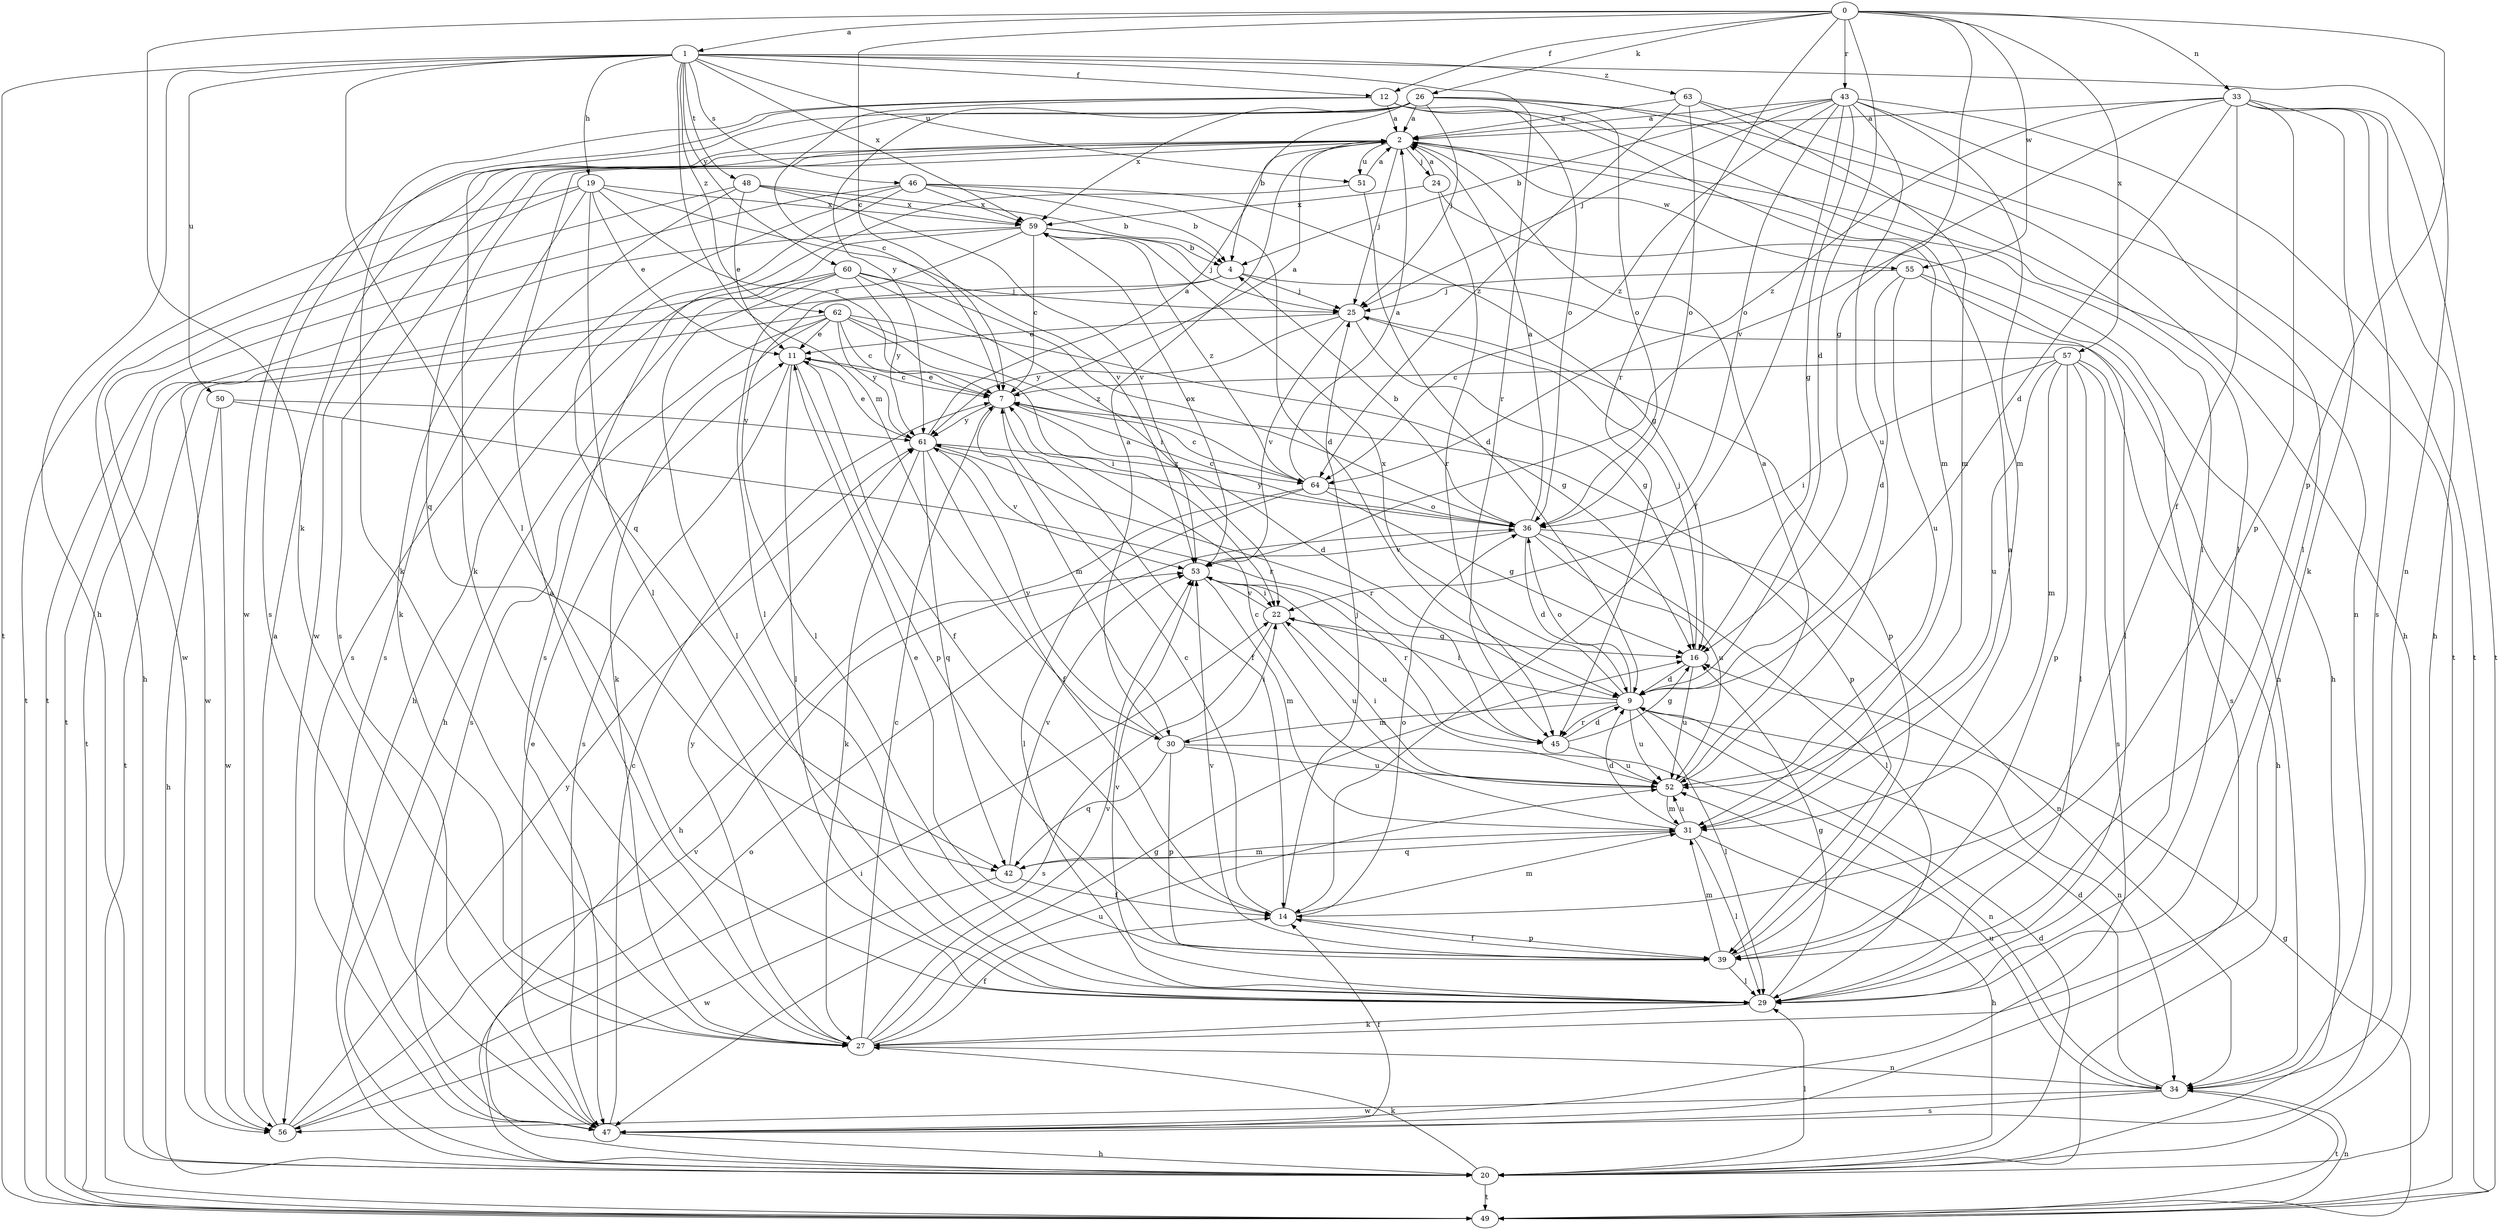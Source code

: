 strict digraph  {
0;
1;
2;
4;
7;
9;
11;
12;
14;
16;
19;
20;
22;
24;
25;
26;
27;
29;
30;
31;
33;
34;
36;
39;
42;
43;
45;
46;
47;
48;
49;
50;
51;
52;
53;
55;
56;
57;
59;
60;
61;
62;
63;
64;
0 -> 1  [label=a];
0 -> 7  [label=c];
0 -> 9  [label=d];
0 -> 12  [label=f];
0 -> 16  [label=g];
0 -> 26  [label=k];
0 -> 27  [label=k];
0 -> 33  [label=n];
0 -> 39  [label=p];
0 -> 43  [label=r];
0 -> 45  [label=r];
0 -> 55  [label=w];
0 -> 57  [label=x];
1 -> 12  [label=f];
1 -> 19  [label=h];
1 -> 20  [label=h];
1 -> 29  [label=l];
1 -> 30  [label=m];
1 -> 34  [label=n];
1 -> 45  [label=r];
1 -> 46  [label=s];
1 -> 48  [label=t];
1 -> 49  [label=t];
1 -> 50  [label=u];
1 -> 51  [label=u];
1 -> 59  [label=x];
1 -> 60  [label=y];
1 -> 62  [label=z];
1 -> 63  [label=z];
2 -> 24  [label=j];
2 -> 25  [label=j];
2 -> 34  [label=n];
2 -> 42  [label=q];
2 -> 47  [label=s];
2 -> 51  [label=u];
2 -> 55  [label=w];
2 -> 56  [label=w];
4 -> 25  [label=j];
4 -> 29  [label=l];
4 -> 34  [label=n];
4 -> 56  [label=w];
7 -> 2  [label=a];
7 -> 9  [label=d];
7 -> 11  [label=e];
7 -> 14  [label=f];
7 -> 30  [label=m];
7 -> 39  [label=p];
7 -> 61  [label=y];
9 -> 22  [label=i];
9 -> 29  [label=l];
9 -> 30  [label=m];
9 -> 34  [label=n];
9 -> 36  [label=o];
9 -> 45  [label=r];
9 -> 52  [label=u];
9 -> 59  [label=x];
11 -> 7  [label=c];
11 -> 14  [label=f];
11 -> 29  [label=l];
11 -> 39  [label=p];
11 -> 47  [label=s];
12 -> 2  [label=a];
12 -> 7  [label=c];
12 -> 27  [label=k];
12 -> 29  [label=l];
12 -> 31  [label=m];
12 -> 36  [label=o];
12 -> 47  [label=s];
14 -> 7  [label=c];
14 -> 25  [label=j];
14 -> 31  [label=m];
14 -> 36  [label=o];
14 -> 39  [label=p];
16 -> 9  [label=d];
16 -> 25  [label=j];
16 -> 52  [label=u];
19 -> 7  [label=c];
19 -> 11  [label=e];
19 -> 20  [label=h];
19 -> 27  [label=k];
19 -> 29  [label=l];
19 -> 49  [label=t];
19 -> 53  [label=v];
19 -> 59  [label=x];
20 -> 9  [label=d];
20 -> 27  [label=k];
20 -> 29  [label=l];
20 -> 36  [label=o];
20 -> 49  [label=t];
22 -> 16  [label=g];
22 -> 47  [label=s];
22 -> 52  [label=u];
22 -> 53  [label=v];
24 -> 2  [label=a];
24 -> 20  [label=h];
24 -> 45  [label=r];
24 -> 59  [label=x];
25 -> 11  [label=e];
25 -> 16  [label=g];
25 -> 39  [label=p];
25 -> 53  [label=v];
25 -> 61  [label=y];
26 -> 2  [label=a];
26 -> 4  [label=b];
26 -> 20  [label=h];
26 -> 25  [label=j];
26 -> 27  [label=k];
26 -> 29  [label=l];
26 -> 36  [label=o];
26 -> 56  [label=w];
26 -> 59  [label=x];
26 -> 61  [label=y];
27 -> 2  [label=a];
27 -> 7  [label=c];
27 -> 14  [label=f];
27 -> 16  [label=g];
27 -> 34  [label=n];
27 -> 52  [label=u];
27 -> 53  [label=v];
27 -> 61  [label=y];
29 -> 16  [label=g];
29 -> 27  [label=k];
29 -> 53  [label=v];
30 -> 2  [label=a];
30 -> 22  [label=i];
30 -> 34  [label=n];
30 -> 39  [label=p];
30 -> 42  [label=q];
30 -> 52  [label=u];
30 -> 61  [label=y];
31 -> 7  [label=c];
31 -> 9  [label=d];
31 -> 20  [label=h];
31 -> 29  [label=l];
31 -> 42  [label=q];
31 -> 52  [label=u];
33 -> 2  [label=a];
33 -> 9  [label=d];
33 -> 14  [label=f];
33 -> 20  [label=h];
33 -> 27  [label=k];
33 -> 39  [label=p];
33 -> 47  [label=s];
33 -> 49  [label=t];
33 -> 53  [label=v];
33 -> 64  [label=z];
34 -> 9  [label=d];
34 -> 47  [label=s];
34 -> 49  [label=t];
34 -> 52  [label=u];
34 -> 56  [label=w];
36 -> 2  [label=a];
36 -> 4  [label=b];
36 -> 7  [label=c];
36 -> 9  [label=d];
36 -> 29  [label=l];
36 -> 34  [label=n];
36 -> 52  [label=u];
36 -> 53  [label=v];
36 -> 61  [label=y];
39 -> 2  [label=a];
39 -> 11  [label=e];
39 -> 14  [label=f];
39 -> 29  [label=l];
39 -> 31  [label=m];
39 -> 53  [label=v];
42 -> 14  [label=f];
42 -> 31  [label=m];
42 -> 53  [label=v];
42 -> 56  [label=w];
43 -> 2  [label=a];
43 -> 4  [label=b];
43 -> 14  [label=f];
43 -> 16  [label=g];
43 -> 25  [label=j];
43 -> 29  [label=l];
43 -> 31  [label=m];
43 -> 36  [label=o];
43 -> 49  [label=t];
43 -> 52  [label=u];
43 -> 64  [label=z];
45 -> 9  [label=d];
45 -> 16  [label=g];
45 -> 52  [label=u];
46 -> 4  [label=b];
46 -> 9  [label=d];
46 -> 16  [label=g];
46 -> 42  [label=q];
46 -> 47  [label=s];
46 -> 49  [label=t];
46 -> 59  [label=x];
47 -> 7  [label=c];
47 -> 11  [label=e];
47 -> 14  [label=f];
47 -> 20  [label=h];
48 -> 4  [label=b];
48 -> 11  [label=e];
48 -> 47  [label=s];
48 -> 53  [label=v];
48 -> 56  [label=w];
48 -> 59  [label=x];
49 -> 16  [label=g];
49 -> 34  [label=n];
50 -> 20  [label=h];
50 -> 45  [label=r];
50 -> 56  [label=w];
50 -> 61  [label=y];
51 -> 2  [label=a];
51 -> 9  [label=d];
51 -> 47  [label=s];
52 -> 2  [label=a];
52 -> 22  [label=i];
52 -> 31  [label=m];
53 -> 22  [label=i];
53 -> 31  [label=m];
53 -> 45  [label=r];
53 -> 52  [label=u];
53 -> 59  [label=x];
55 -> 9  [label=d];
55 -> 25  [label=j];
55 -> 29  [label=l];
55 -> 47  [label=s];
55 -> 52  [label=u];
56 -> 2  [label=a];
56 -> 22  [label=i];
56 -> 53  [label=v];
56 -> 61  [label=y];
57 -> 7  [label=c];
57 -> 20  [label=h];
57 -> 22  [label=i];
57 -> 29  [label=l];
57 -> 31  [label=m];
57 -> 39  [label=p];
57 -> 47  [label=s];
57 -> 52  [label=u];
59 -> 4  [label=b];
59 -> 7  [label=c];
59 -> 20  [label=h];
59 -> 25  [label=j];
59 -> 29  [label=l];
59 -> 49  [label=t];
59 -> 64  [label=z];
60 -> 20  [label=h];
60 -> 22  [label=i];
60 -> 25  [label=j];
60 -> 29  [label=l];
60 -> 36  [label=o];
60 -> 49  [label=t];
60 -> 61  [label=y];
61 -> 2  [label=a];
61 -> 11  [label=e];
61 -> 14  [label=f];
61 -> 27  [label=k];
61 -> 42  [label=q];
61 -> 45  [label=r];
61 -> 53  [label=v];
61 -> 64  [label=z];
62 -> 7  [label=c];
62 -> 11  [label=e];
62 -> 16  [label=g];
62 -> 22  [label=i];
62 -> 27  [label=k];
62 -> 47  [label=s];
62 -> 49  [label=t];
62 -> 61  [label=y];
62 -> 64  [label=z];
63 -> 2  [label=a];
63 -> 31  [label=m];
63 -> 36  [label=o];
63 -> 49  [label=t];
63 -> 64  [label=z];
64 -> 2  [label=a];
64 -> 7  [label=c];
64 -> 16  [label=g];
64 -> 20  [label=h];
64 -> 29  [label=l];
64 -> 36  [label=o];
}
